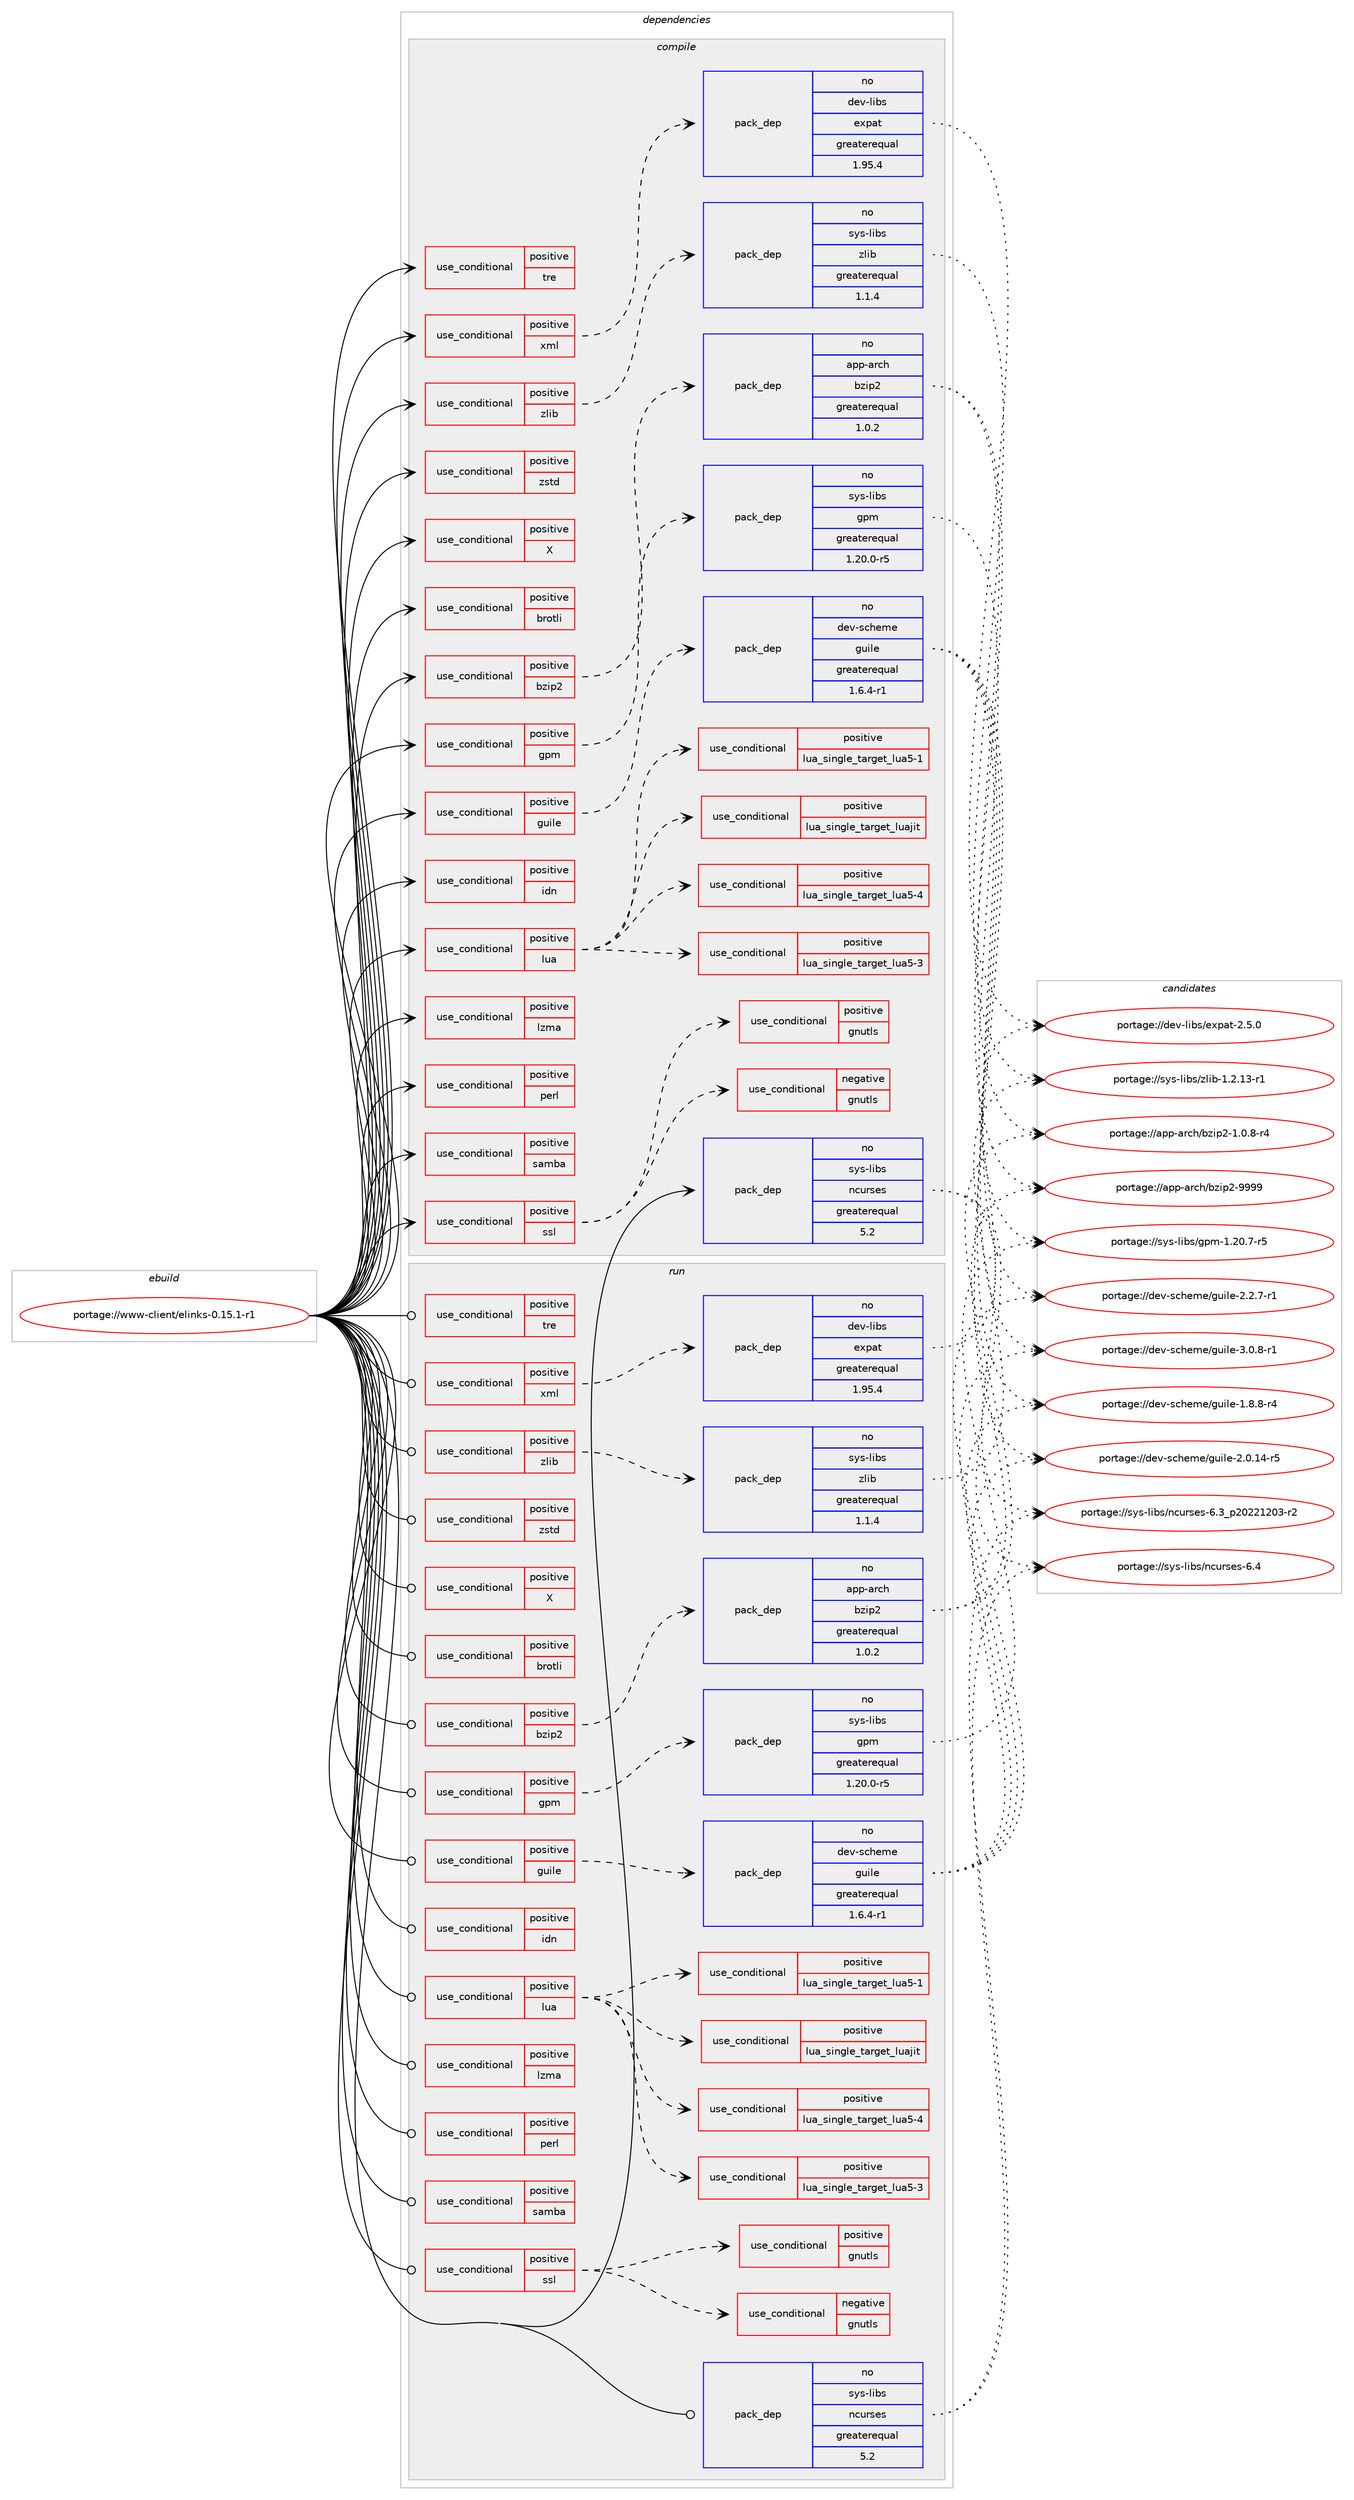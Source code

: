 digraph prolog {

# *************
# Graph options
# *************

newrank=true;
concentrate=true;
compound=true;
graph [rankdir=LR,fontname=Helvetica,fontsize=10,ranksep=1.5];#, ranksep=2.5, nodesep=0.2];
edge  [arrowhead=vee];
node  [fontname=Helvetica,fontsize=10];

# **********
# The ebuild
# **********

subgraph cluster_leftcol {
color=gray;
rank=same;
label=<<i>ebuild</i>>;
id [label="portage://www-client/elinks-0.15.1-r1", color=red, width=4, href="../www-client/elinks-0.15.1-r1.svg"];
}

# ****************
# The dependencies
# ****************

subgraph cluster_midcol {
color=gray;
label=<<i>dependencies</i>>;
subgraph cluster_compile {
fillcolor="#eeeeee";
style=filled;
label=<<i>compile</i>>;
subgraph cond7105 {
dependency11401 [label=<<TABLE BORDER="0" CELLBORDER="1" CELLSPACING="0" CELLPADDING="4"><TR><TD ROWSPAN="3" CELLPADDING="10">use_conditional</TD></TR><TR><TD>positive</TD></TR><TR><TD>X</TD></TR></TABLE>>, shape=none, color=red];
# *** BEGIN UNKNOWN DEPENDENCY TYPE (TODO) ***
# dependency11401 -> package_dependency(portage://www-client/elinks-0.15.1-r1,install,no,x11-libs,libX11,none,[,,],[],[])
# *** END UNKNOWN DEPENDENCY TYPE (TODO) ***

# *** BEGIN UNKNOWN DEPENDENCY TYPE (TODO) ***
# dependency11401 -> package_dependency(portage://www-client/elinks-0.15.1-r1,install,no,x11-libs,libXt,none,[,,],[],[])
# *** END UNKNOWN DEPENDENCY TYPE (TODO) ***

}
id:e -> dependency11401:w [weight=20,style="solid",arrowhead="vee"];
subgraph cond7106 {
dependency11402 [label=<<TABLE BORDER="0" CELLBORDER="1" CELLSPACING="0" CELLPADDING="4"><TR><TD ROWSPAN="3" CELLPADDING="10">use_conditional</TD></TR><TR><TD>positive</TD></TR><TR><TD>brotli</TD></TR></TABLE>>, shape=none, color=red];
# *** BEGIN UNKNOWN DEPENDENCY TYPE (TODO) ***
# dependency11402 -> package_dependency(portage://www-client/elinks-0.15.1-r1,install,no,app-arch,brotli,none,[,,],any_same_slot,[])
# *** END UNKNOWN DEPENDENCY TYPE (TODO) ***

}
id:e -> dependency11402:w [weight=20,style="solid",arrowhead="vee"];
subgraph cond7107 {
dependency11403 [label=<<TABLE BORDER="0" CELLBORDER="1" CELLSPACING="0" CELLPADDING="4"><TR><TD ROWSPAN="3" CELLPADDING="10">use_conditional</TD></TR><TR><TD>positive</TD></TR><TR><TD>bzip2</TD></TR></TABLE>>, shape=none, color=red];
subgraph pack4157 {
dependency11404 [label=<<TABLE BORDER="0" CELLBORDER="1" CELLSPACING="0" CELLPADDING="4" WIDTH="220"><TR><TD ROWSPAN="6" CELLPADDING="30">pack_dep</TD></TR><TR><TD WIDTH="110">no</TD></TR><TR><TD>app-arch</TD></TR><TR><TD>bzip2</TD></TR><TR><TD>greaterequal</TD></TR><TR><TD>1.0.2</TD></TR></TABLE>>, shape=none, color=blue];
}
dependency11403:e -> dependency11404:w [weight=20,style="dashed",arrowhead="vee"];
}
id:e -> dependency11403:w [weight=20,style="solid",arrowhead="vee"];
subgraph cond7108 {
dependency11405 [label=<<TABLE BORDER="0" CELLBORDER="1" CELLSPACING="0" CELLPADDING="4"><TR><TD ROWSPAN="3" CELLPADDING="10">use_conditional</TD></TR><TR><TD>positive</TD></TR><TR><TD>gpm</TD></TR></TABLE>>, shape=none, color=red];
subgraph pack4158 {
dependency11406 [label=<<TABLE BORDER="0" CELLBORDER="1" CELLSPACING="0" CELLPADDING="4" WIDTH="220"><TR><TD ROWSPAN="6" CELLPADDING="30">pack_dep</TD></TR><TR><TD WIDTH="110">no</TD></TR><TR><TD>sys-libs</TD></TR><TR><TD>gpm</TD></TR><TR><TD>greaterequal</TD></TR><TR><TD>1.20.0-r5</TD></TR></TABLE>>, shape=none, color=blue];
}
dependency11405:e -> dependency11406:w [weight=20,style="dashed",arrowhead="vee"];
}
id:e -> dependency11405:w [weight=20,style="solid",arrowhead="vee"];
subgraph cond7109 {
dependency11407 [label=<<TABLE BORDER="0" CELLBORDER="1" CELLSPACING="0" CELLPADDING="4"><TR><TD ROWSPAN="3" CELLPADDING="10">use_conditional</TD></TR><TR><TD>positive</TD></TR><TR><TD>guile</TD></TR></TABLE>>, shape=none, color=red];
subgraph pack4159 {
dependency11408 [label=<<TABLE BORDER="0" CELLBORDER="1" CELLSPACING="0" CELLPADDING="4" WIDTH="220"><TR><TD ROWSPAN="6" CELLPADDING="30">pack_dep</TD></TR><TR><TD WIDTH="110">no</TD></TR><TR><TD>dev-scheme</TD></TR><TR><TD>guile</TD></TR><TR><TD>greaterequal</TD></TR><TR><TD>1.6.4-r1</TD></TR></TABLE>>, shape=none, color=blue];
}
dependency11407:e -> dependency11408:w [weight=20,style="dashed",arrowhead="vee"];
}
id:e -> dependency11407:w [weight=20,style="solid",arrowhead="vee"];
subgraph cond7110 {
dependency11409 [label=<<TABLE BORDER="0" CELLBORDER="1" CELLSPACING="0" CELLPADDING="4"><TR><TD ROWSPAN="3" CELLPADDING="10">use_conditional</TD></TR><TR><TD>positive</TD></TR><TR><TD>idn</TD></TR></TABLE>>, shape=none, color=red];
# *** BEGIN UNKNOWN DEPENDENCY TYPE (TODO) ***
# dependency11409 -> package_dependency(portage://www-client/elinks-0.15.1-r1,install,no,net-dns,libidn,none,[,,],any_same_slot,[])
# *** END UNKNOWN DEPENDENCY TYPE (TODO) ***

}
id:e -> dependency11409:w [weight=20,style="solid",arrowhead="vee"];
subgraph cond7111 {
dependency11410 [label=<<TABLE BORDER="0" CELLBORDER="1" CELLSPACING="0" CELLPADDING="4"><TR><TD ROWSPAN="3" CELLPADDING="10">use_conditional</TD></TR><TR><TD>positive</TD></TR><TR><TD>lua</TD></TR></TABLE>>, shape=none, color=red];
subgraph cond7112 {
dependency11411 [label=<<TABLE BORDER="0" CELLBORDER="1" CELLSPACING="0" CELLPADDING="4"><TR><TD ROWSPAN="3" CELLPADDING="10">use_conditional</TD></TR><TR><TD>positive</TD></TR><TR><TD>lua_single_target_luajit</TD></TR></TABLE>>, shape=none, color=red];
# *** BEGIN UNKNOWN DEPENDENCY TYPE (TODO) ***
# dependency11411 -> package_dependency(portage://www-client/elinks-0.15.1-r1,install,no,dev-lang,luajit,none,[,,],any_same_slot,[])
# *** END UNKNOWN DEPENDENCY TYPE (TODO) ***

}
dependency11410:e -> dependency11411:w [weight=20,style="dashed",arrowhead="vee"];
subgraph cond7113 {
dependency11412 [label=<<TABLE BORDER="0" CELLBORDER="1" CELLSPACING="0" CELLPADDING="4"><TR><TD ROWSPAN="3" CELLPADDING="10">use_conditional</TD></TR><TR><TD>positive</TD></TR><TR><TD>lua_single_target_lua5-1</TD></TR></TABLE>>, shape=none, color=red];
# *** BEGIN UNKNOWN DEPENDENCY TYPE (TODO) ***
# dependency11412 -> package_dependency(portage://www-client/elinks-0.15.1-r1,install,no,dev-lang,lua,none,[,,],[slot(5.1)],[])
# *** END UNKNOWN DEPENDENCY TYPE (TODO) ***

}
dependency11410:e -> dependency11412:w [weight=20,style="dashed",arrowhead="vee"];
subgraph cond7114 {
dependency11413 [label=<<TABLE BORDER="0" CELLBORDER="1" CELLSPACING="0" CELLPADDING="4"><TR><TD ROWSPAN="3" CELLPADDING="10">use_conditional</TD></TR><TR><TD>positive</TD></TR><TR><TD>lua_single_target_lua5-3</TD></TR></TABLE>>, shape=none, color=red];
# *** BEGIN UNKNOWN DEPENDENCY TYPE (TODO) ***
# dependency11413 -> package_dependency(portage://www-client/elinks-0.15.1-r1,install,no,dev-lang,lua,none,[,,],[slot(5.3)],[])
# *** END UNKNOWN DEPENDENCY TYPE (TODO) ***

}
dependency11410:e -> dependency11413:w [weight=20,style="dashed",arrowhead="vee"];
subgraph cond7115 {
dependency11414 [label=<<TABLE BORDER="0" CELLBORDER="1" CELLSPACING="0" CELLPADDING="4"><TR><TD ROWSPAN="3" CELLPADDING="10">use_conditional</TD></TR><TR><TD>positive</TD></TR><TR><TD>lua_single_target_lua5-4</TD></TR></TABLE>>, shape=none, color=red];
# *** BEGIN UNKNOWN DEPENDENCY TYPE (TODO) ***
# dependency11414 -> package_dependency(portage://www-client/elinks-0.15.1-r1,install,no,dev-lang,lua,none,[,,],[slot(5.4)],[])
# *** END UNKNOWN DEPENDENCY TYPE (TODO) ***

}
dependency11410:e -> dependency11414:w [weight=20,style="dashed",arrowhead="vee"];
}
id:e -> dependency11410:w [weight=20,style="solid",arrowhead="vee"];
subgraph cond7116 {
dependency11415 [label=<<TABLE BORDER="0" CELLBORDER="1" CELLSPACING="0" CELLPADDING="4"><TR><TD ROWSPAN="3" CELLPADDING="10">use_conditional</TD></TR><TR><TD>positive</TD></TR><TR><TD>lzma</TD></TR></TABLE>>, shape=none, color=red];
# *** BEGIN UNKNOWN DEPENDENCY TYPE (TODO) ***
# dependency11415 -> package_dependency(portage://www-client/elinks-0.15.1-r1,install,no,app-arch,xz-utils,none,[,,],[],[])
# *** END UNKNOWN DEPENDENCY TYPE (TODO) ***

}
id:e -> dependency11415:w [weight=20,style="solid",arrowhead="vee"];
subgraph cond7117 {
dependency11416 [label=<<TABLE BORDER="0" CELLBORDER="1" CELLSPACING="0" CELLPADDING="4"><TR><TD ROWSPAN="3" CELLPADDING="10">use_conditional</TD></TR><TR><TD>positive</TD></TR><TR><TD>perl</TD></TR></TABLE>>, shape=none, color=red];
# *** BEGIN UNKNOWN DEPENDENCY TYPE (TODO) ***
# dependency11416 -> package_dependency(portage://www-client/elinks-0.15.1-r1,install,no,dev-lang,perl,none,[,,],any_same_slot,[])
# *** END UNKNOWN DEPENDENCY TYPE (TODO) ***

}
id:e -> dependency11416:w [weight=20,style="solid",arrowhead="vee"];
subgraph cond7118 {
dependency11417 [label=<<TABLE BORDER="0" CELLBORDER="1" CELLSPACING="0" CELLPADDING="4"><TR><TD ROWSPAN="3" CELLPADDING="10">use_conditional</TD></TR><TR><TD>positive</TD></TR><TR><TD>samba</TD></TR></TABLE>>, shape=none, color=red];
# *** BEGIN UNKNOWN DEPENDENCY TYPE (TODO) ***
# dependency11417 -> package_dependency(portage://www-client/elinks-0.15.1-r1,install,no,net-fs,samba,none,[,,],[],[])
# *** END UNKNOWN DEPENDENCY TYPE (TODO) ***

}
id:e -> dependency11417:w [weight=20,style="solid",arrowhead="vee"];
subgraph cond7119 {
dependency11418 [label=<<TABLE BORDER="0" CELLBORDER="1" CELLSPACING="0" CELLPADDING="4"><TR><TD ROWSPAN="3" CELLPADDING="10">use_conditional</TD></TR><TR><TD>positive</TD></TR><TR><TD>ssl</TD></TR></TABLE>>, shape=none, color=red];
subgraph cond7120 {
dependency11419 [label=<<TABLE BORDER="0" CELLBORDER="1" CELLSPACING="0" CELLPADDING="4"><TR><TD ROWSPAN="3" CELLPADDING="10">use_conditional</TD></TR><TR><TD>negative</TD></TR><TR><TD>gnutls</TD></TR></TABLE>>, shape=none, color=red];
# *** BEGIN UNKNOWN DEPENDENCY TYPE (TODO) ***
# dependency11419 -> package_dependency(portage://www-client/elinks-0.15.1-r1,install,no,dev-libs,openssl,none,[,,],any_same_slot,[])
# *** END UNKNOWN DEPENDENCY TYPE (TODO) ***

}
dependency11418:e -> dependency11419:w [weight=20,style="dashed",arrowhead="vee"];
subgraph cond7121 {
dependency11420 [label=<<TABLE BORDER="0" CELLBORDER="1" CELLSPACING="0" CELLPADDING="4"><TR><TD ROWSPAN="3" CELLPADDING="10">use_conditional</TD></TR><TR><TD>positive</TD></TR><TR><TD>gnutls</TD></TR></TABLE>>, shape=none, color=red];
# *** BEGIN UNKNOWN DEPENDENCY TYPE (TODO) ***
# dependency11420 -> package_dependency(portage://www-client/elinks-0.15.1-r1,install,no,net-libs,gnutls,none,[,,],any_same_slot,[])
# *** END UNKNOWN DEPENDENCY TYPE (TODO) ***

}
dependency11418:e -> dependency11420:w [weight=20,style="dashed",arrowhead="vee"];
}
id:e -> dependency11418:w [weight=20,style="solid",arrowhead="vee"];
subgraph cond7122 {
dependency11421 [label=<<TABLE BORDER="0" CELLBORDER="1" CELLSPACING="0" CELLPADDING="4"><TR><TD ROWSPAN="3" CELLPADDING="10">use_conditional</TD></TR><TR><TD>positive</TD></TR><TR><TD>tre</TD></TR></TABLE>>, shape=none, color=red];
# *** BEGIN UNKNOWN DEPENDENCY TYPE (TODO) ***
# dependency11421 -> package_dependency(portage://www-client/elinks-0.15.1-r1,install,no,dev-libs,tre,none,[,,],[],[])
# *** END UNKNOWN DEPENDENCY TYPE (TODO) ***

}
id:e -> dependency11421:w [weight=20,style="solid",arrowhead="vee"];
subgraph cond7123 {
dependency11422 [label=<<TABLE BORDER="0" CELLBORDER="1" CELLSPACING="0" CELLPADDING="4"><TR><TD ROWSPAN="3" CELLPADDING="10">use_conditional</TD></TR><TR><TD>positive</TD></TR><TR><TD>xml</TD></TR></TABLE>>, shape=none, color=red];
subgraph pack4160 {
dependency11423 [label=<<TABLE BORDER="0" CELLBORDER="1" CELLSPACING="0" CELLPADDING="4" WIDTH="220"><TR><TD ROWSPAN="6" CELLPADDING="30">pack_dep</TD></TR><TR><TD WIDTH="110">no</TD></TR><TR><TD>dev-libs</TD></TR><TR><TD>expat</TD></TR><TR><TD>greaterequal</TD></TR><TR><TD>1.95.4</TD></TR></TABLE>>, shape=none, color=blue];
}
dependency11422:e -> dependency11423:w [weight=20,style="dashed",arrowhead="vee"];
}
id:e -> dependency11422:w [weight=20,style="solid",arrowhead="vee"];
subgraph cond7124 {
dependency11424 [label=<<TABLE BORDER="0" CELLBORDER="1" CELLSPACING="0" CELLPADDING="4"><TR><TD ROWSPAN="3" CELLPADDING="10">use_conditional</TD></TR><TR><TD>positive</TD></TR><TR><TD>zlib</TD></TR></TABLE>>, shape=none, color=red];
subgraph pack4161 {
dependency11425 [label=<<TABLE BORDER="0" CELLBORDER="1" CELLSPACING="0" CELLPADDING="4" WIDTH="220"><TR><TD ROWSPAN="6" CELLPADDING="30">pack_dep</TD></TR><TR><TD WIDTH="110">no</TD></TR><TR><TD>sys-libs</TD></TR><TR><TD>zlib</TD></TR><TR><TD>greaterequal</TD></TR><TR><TD>1.1.4</TD></TR></TABLE>>, shape=none, color=blue];
}
dependency11424:e -> dependency11425:w [weight=20,style="dashed",arrowhead="vee"];
}
id:e -> dependency11424:w [weight=20,style="solid",arrowhead="vee"];
subgraph cond7125 {
dependency11426 [label=<<TABLE BORDER="0" CELLBORDER="1" CELLSPACING="0" CELLPADDING="4"><TR><TD ROWSPAN="3" CELLPADDING="10">use_conditional</TD></TR><TR><TD>positive</TD></TR><TR><TD>zstd</TD></TR></TABLE>>, shape=none, color=red];
# *** BEGIN UNKNOWN DEPENDENCY TYPE (TODO) ***
# dependency11426 -> package_dependency(portage://www-client/elinks-0.15.1-r1,install,no,app-arch,zstd,none,[,,],any_same_slot,[])
# *** END UNKNOWN DEPENDENCY TYPE (TODO) ***

}
id:e -> dependency11426:w [weight=20,style="solid",arrowhead="vee"];
subgraph pack4162 {
dependency11427 [label=<<TABLE BORDER="0" CELLBORDER="1" CELLSPACING="0" CELLPADDING="4" WIDTH="220"><TR><TD ROWSPAN="6" CELLPADDING="30">pack_dep</TD></TR><TR><TD WIDTH="110">no</TD></TR><TR><TD>sys-libs</TD></TR><TR><TD>ncurses</TD></TR><TR><TD>greaterequal</TD></TR><TR><TD>5.2</TD></TR></TABLE>>, shape=none, color=blue];
}
id:e -> dependency11427:w [weight=20,style="solid",arrowhead="vee"];
}
subgraph cluster_compileandrun {
fillcolor="#eeeeee";
style=filled;
label=<<i>compile and run</i>>;
}
subgraph cluster_run {
fillcolor="#eeeeee";
style=filled;
label=<<i>run</i>>;
subgraph cond7126 {
dependency11428 [label=<<TABLE BORDER="0" CELLBORDER="1" CELLSPACING="0" CELLPADDING="4"><TR><TD ROWSPAN="3" CELLPADDING="10">use_conditional</TD></TR><TR><TD>positive</TD></TR><TR><TD>X</TD></TR></TABLE>>, shape=none, color=red];
# *** BEGIN UNKNOWN DEPENDENCY TYPE (TODO) ***
# dependency11428 -> package_dependency(portage://www-client/elinks-0.15.1-r1,run,no,x11-libs,libX11,none,[,,],[],[])
# *** END UNKNOWN DEPENDENCY TYPE (TODO) ***

# *** BEGIN UNKNOWN DEPENDENCY TYPE (TODO) ***
# dependency11428 -> package_dependency(portage://www-client/elinks-0.15.1-r1,run,no,x11-libs,libXt,none,[,,],[],[])
# *** END UNKNOWN DEPENDENCY TYPE (TODO) ***

}
id:e -> dependency11428:w [weight=20,style="solid",arrowhead="odot"];
subgraph cond7127 {
dependency11429 [label=<<TABLE BORDER="0" CELLBORDER="1" CELLSPACING="0" CELLPADDING="4"><TR><TD ROWSPAN="3" CELLPADDING="10">use_conditional</TD></TR><TR><TD>positive</TD></TR><TR><TD>brotli</TD></TR></TABLE>>, shape=none, color=red];
# *** BEGIN UNKNOWN DEPENDENCY TYPE (TODO) ***
# dependency11429 -> package_dependency(portage://www-client/elinks-0.15.1-r1,run,no,app-arch,brotli,none,[,,],any_same_slot,[])
# *** END UNKNOWN DEPENDENCY TYPE (TODO) ***

}
id:e -> dependency11429:w [weight=20,style="solid",arrowhead="odot"];
subgraph cond7128 {
dependency11430 [label=<<TABLE BORDER="0" CELLBORDER="1" CELLSPACING="0" CELLPADDING="4"><TR><TD ROWSPAN="3" CELLPADDING="10">use_conditional</TD></TR><TR><TD>positive</TD></TR><TR><TD>bzip2</TD></TR></TABLE>>, shape=none, color=red];
subgraph pack4163 {
dependency11431 [label=<<TABLE BORDER="0" CELLBORDER="1" CELLSPACING="0" CELLPADDING="4" WIDTH="220"><TR><TD ROWSPAN="6" CELLPADDING="30">pack_dep</TD></TR><TR><TD WIDTH="110">no</TD></TR><TR><TD>app-arch</TD></TR><TR><TD>bzip2</TD></TR><TR><TD>greaterequal</TD></TR><TR><TD>1.0.2</TD></TR></TABLE>>, shape=none, color=blue];
}
dependency11430:e -> dependency11431:w [weight=20,style="dashed",arrowhead="vee"];
}
id:e -> dependency11430:w [weight=20,style="solid",arrowhead="odot"];
subgraph cond7129 {
dependency11432 [label=<<TABLE BORDER="0" CELLBORDER="1" CELLSPACING="0" CELLPADDING="4"><TR><TD ROWSPAN="3" CELLPADDING="10">use_conditional</TD></TR><TR><TD>positive</TD></TR><TR><TD>gpm</TD></TR></TABLE>>, shape=none, color=red];
subgraph pack4164 {
dependency11433 [label=<<TABLE BORDER="0" CELLBORDER="1" CELLSPACING="0" CELLPADDING="4" WIDTH="220"><TR><TD ROWSPAN="6" CELLPADDING="30">pack_dep</TD></TR><TR><TD WIDTH="110">no</TD></TR><TR><TD>sys-libs</TD></TR><TR><TD>gpm</TD></TR><TR><TD>greaterequal</TD></TR><TR><TD>1.20.0-r5</TD></TR></TABLE>>, shape=none, color=blue];
}
dependency11432:e -> dependency11433:w [weight=20,style="dashed",arrowhead="vee"];
}
id:e -> dependency11432:w [weight=20,style="solid",arrowhead="odot"];
subgraph cond7130 {
dependency11434 [label=<<TABLE BORDER="0" CELLBORDER="1" CELLSPACING="0" CELLPADDING="4"><TR><TD ROWSPAN="3" CELLPADDING="10">use_conditional</TD></TR><TR><TD>positive</TD></TR><TR><TD>guile</TD></TR></TABLE>>, shape=none, color=red];
subgraph pack4165 {
dependency11435 [label=<<TABLE BORDER="0" CELLBORDER="1" CELLSPACING="0" CELLPADDING="4" WIDTH="220"><TR><TD ROWSPAN="6" CELLPADDING="30">pack_dep</TD></TR><TR><TD WIDTH="110">no</TD></TR><TR><TD>dev-scheme</TD></TR><TR><TD>guile</TD></TR><TR><TD>greaterequal</TD></TR><TR><TD>1.6.4-r1</TD></TR></TABLE>>, shape=none, color=blue];
}
dependency11434:e -> dependency11435:w [weight=20,style="dashed",arrowhead="vee"];
}
id:e -> dependency11434:w [weight=20,style="solid",arrowhead="odot"];
subgraph cond7131 {
dependency11436 [label=<<TABLE BORDER="0" CELLBORDER="1" CELLSPACING="0" CELLPADDING="4"><TR><TD ROWSPAN="3" CELLPADDING="10">use_conditional</TD></TR><TR><TD>positive</TD></TR><TR><TD>idn</TD></TR></TABLE>>, shape=none, color=red];
# *** BEGIN UNKNOWN DEPENDENCY TYPE (TODO) ***
# dependency11436 -> package_dependency(portage://www-client/elinks-0.15.1-r1,run,no,net-dns,libidn,none,[,,],any_same_slot,[])
# *** END UNKNOWN DEPENDENCY TYPE (TODO) ***

}
id:e -> dependency11436:w [weight=20,style="solid",arrowhead="odot"];
subgraph cond7132 {
dependency11437 [label=<<TABLE BORDER="0" CELLBORDER="1" CELLSPACING="0" CELLPADDING="4"><TR><TD ROWSPAN="3" CELLPADDING="10">use_conditional</TD></TR><TR><TD>positive</TD></TR><TR><TD>lua</TD></TR></TABLE>>, shape=none, color=red];
subgraph cond7133 {
dependency11438 [label=<<TABLE BORDER="0" CELLBORDER="1" CELLSPACING="0" CELLPADDING="4"><TR><TD ROWSPAN="3" CELLPADDING="10">use_conditional</TD></TR><TR><TD>positive</TD></TR><TR><TD>lua_single_target_luajit</TD></TR></TABLE>>, shape=none, color=red];
# *** BEGIN UNKNOWN DEPENDENCY TYPE (TODO) ***
# dependency11438 -> package_dependency(portage://www-client/elinks-0.15.1-r1,run,no,dev-lang,luajit,none,[,,],any_same_slot,[])
# *** END UNKNOWN DEPENDENCY TYPE (TODO) ***

}
dependency11437:e -> dependency11438:w [weight=20,style="dashed",arrowhead="vee"];
subgraph cond7134 {
dependency11439 [label=<<TABLE BORDER="0" CELLBORDER="1" CELLSPACING="0" CELLPADDING="4"><TR><TD ROWSPAN="3" CELLPADDING="10">use_conditional</TD></TR><TR><TD>positive</TD></TR><TR><TD>lua_single_target_lua5-1</TD></TR></TABLE>>, shape=none, color=red];
# *** BEGIN UNKNOWN DEPENDENCY TYPE (TODO) ***
# dependency11439 -> package_dependency(portage://www-client/elinks-0.15.1-r1,run,no,dev-lang,lua,none,[,,],[slot(5.1)],[])
# *** END UNKNOWN DEPENDENCY TYPE (TODO) ***

}
dependency11437:e -> dependency11439:w [weight=20,style="dashed",arrowhead="vee"];
subgraph cond7135 {
dependency11440 [label=<<TABLE BORDER="0" CELLBORDER="1" CELLSPACING="0" CELLPADDING="4"><TR><TD ROWSPAN="3" CELLPADDING="10">use_conditional</TD></TR><TR><TD>positive</TD></TR><TR><TD>lua_single_target_lua5-3</TD></TR></TABLE>>, shape=none, color=red];
# *** BEGIN UNKNOWN DEPENDENCY TYPE (TODO) ***
# dependency11440 -> package_dependency(portage://www-client/elinks-0.15.1-r1,run,no,dev-lang,lua,none,[,,],[slot(5.3)],[])
# *** END UNKNOWN DEPENDENCY TYPE (TODO) ***

}
dependency11437:e -> dependency11440:w [weight=20,style="dashed",arrowhead="vee"];
subgraph cond7136 {
dependency11441 [label=<<TABLE BORDER="0" CELLBORDER="1" CELLSPACING="0" CELLPADDING="4"><TR><TD ROWSPAN="3" CELLPADDING="10">use_conditional</TD></TR><TR><TD>positive</TD></TR><TR><TD>lua_single_target_lua5-4</TD></TR></TABLE>>, shape=none, color=red];
# *** BEGIN UNKNOWN DEPENDENCY TYPE (TODO) ***
# dependency11441 -> package_dependency(portage://www-client/elinks-0.15.1-r1,run,no,dev-lang,lua,none,[,,],[slot(5.4)],[])
# *** END UNKNOWN DEPENDENCY TYPE (TODO) ***

}
dependency11437:e -> dependency11441:w [weight=20,style="dashed",arrowhead="vee"];
}
id:e -> dependency11437:w [weight=20,style="solid",arrowhead="odot"];
subgraph cond7137 {
dependency11442 [label=<<TABLE BORDER="0" CELLBORDER="1" CELLSPACING="0" CELLPADDING="4"><TR><TD ROWSPAN="3" CELLPADDING="10">use_conditional</TD></TR><TR><TD>positive</TD></TR><TR><TD>lzma</TD></TR></TABLE>>, shape=none, color=red];
# *** BEGIN UNKNOWN DEPENDENCY TYPE (TODO) ***
# dependency11442 -> package_dependency(portage://www-client/elinks-0.15.1-r1,run,no,app-arch,xz-utils,none,[,,],[],[])
# *** END UNKNOWN DEPENDENCY TYPE (TODO) ***

}
id:e -> dependency11442:w [weight=20,style="solid",arrowhead="odot"];
subgraph cond7138 {
dependency11443 [label=<<TABLE BORDER="0" CELLBORDER="1" CELLSPACING="0" CELLPADDING="4"><TR><TD ROWSPAN="3" CELLPADDING="10">use_conditional</TD></TR><TR><TD>positive</TD></TR><TR><TD>perl</TD></TR></TABLE>>, shape=none, color=red];
# *** BEGIN UNKNOWN DEPENDENCY TYPE (TODO) ***
# dependency11443 -> package_dependency(portage://www-client/elinks-0.15.1-r1,run,no,dev-lang,perl,none,[,,],any_same_slot,[])
# *** END UNKNOWN DEPENDENCY TYPE (TODO) ***

}
id:e -> dependency11443:w [weight=20,style="solid",arrowhead="odot"];
subgraph cond7139 {
dependency11444 [label=<<TABLE BORDER="0" CELLBORDER="1" CELLSPACING="0" CELLPADDING="4"><TR><TD ROWSPAN="3" CELLPADDING="10">use_conditional</TD></TR><TR><TD>positive</TD></TR><TR><TD>samba</TD></TR></TABLE>>, shape=none, color=red];
# *** BEGIN UNKNOWN DEPENDENCY TYPE (TODO) ***
# dependency11444 -> package_dependency(portage://www-client/elinks-0.15.1-r1,run,no,net-fs,samba,none,[,,],[],[])
# *** END UNKNOWN DEPENDENCY TYPE (TODO) ***

}
id:e -> dependency11444:w [weight=20,style="solid",arrowhead="odot"];
subgraph cond7140 {
dependency11445 [label=<<TABLE BORDER="0" CELLBORDER="1" CELLSPACING="0" CELLPADDING="4"><TR><TD ROWSPAN="3" CELLPADDING="10">use_conditional</TD></TR><TR><TD>positive</TD></TR><TR><TD>ssl</TD></TR></TABLE>>, shape=none, color=red];
subgraph cond7141 {
dependency11446 [label=<<TABLE BORDER="0" CELLBORDER="1" CELLSPACING="0" CELLPADDING="4"><TR><TD ROWSPAN="3" CELLPADDING="10">use_conditional</TD></TR><TR><TD>negative</TD></TR><TR><TD>gnutls</TD></TR></TABLE>>, shape=none, color=red];
# *** BEGIN UNKNOWN DEPENDENCY TYPE (TODO) ***
# dependency11446 -> package_dependency(portage://www-client/elinks-0.15.1-r1,run,no,dev-libs,openssl,none,[,,],any_same_slot,[])
# *** END UNKNOWN DEPENDENCY TYPE (TODO) ***

}
dependency11445:e -> dependency11446:w [weight=20,style="dashed",arrowhead="vee"];
subgraph cond7142 {
dependency11447 [label=<<TABLE BORDER="0" CELLBORDER="1" CELLSPACING="0" CELLPADDING="4"><TR><TD ROWSPAN="3" CELLPADDING="10">use_conditional</TD></TR><TR><TD>positive</TD></TR><TR><TD>gnutls</TD></TR></TABLE>>, shape=none, color=red];
# *** BEGIN UNKNOWN DEPENDENCY TYPE (TODO) ***
# dependency11447 -> package_dependency(portage://www-client/elinks-0.15.1-r1,run,no,net-libs,gnutls,none,[,,],any_same_slot,[])
# *** END UNKNOWN DEPENDENCY TYPE (TODO) ***

}
dependency11445:e -> dependency11447:w [weight=20,style="dashed",arrowhead="vee"];
}
id:e -> dependency11445:w [weight=20,style="solid",arrowhead="odot"];
subgraph cond7143 {
dependency11448 [label=<<TABLE BORDER="0" CELLBORDER="1" CELLSPACING="0" CELLPADDING="4"><TR><TD ROWSPAN="3" CELLPADDING="10">use_conditional</TD></TR><TR><TD>positive</TD></TR><TR><TD>tre</TD></TR></TABLE>>, shape=none, color=red];
# *** BEGIN UNKNOWN DEPENDENCY TYPE (TODO) ***
# dependency11448 -> package_dependency(portage://www-client/elinks-0.15.1-r1,run,no,dev-libs,tre,none,[,,],[],[])
# *** END UNKNOWN DEPENDENCY TYPE (TODO) ***

}
id:e -> dependency11448:w [weight=20,style="solid",arrowhead="odot"];
subgraph cond7144 {
dependency11449 [label=<<TABLE BORDER="0" CELLBORDER="1" CELLSPACING="0" CELLPADDING="4"><TR><TD ROWSPAN="3" CELLPADDING="10">use_conditional</TD></TR><TR><TD>positive</TD></TR><TR><TD>xml</TD></TR></TABLE>>, shape=none, color=red];
subgraph pack4166 {
dependency11450 [label=<<TABLE BORDER="0" CELLBORDER="1" CELLSPACING="0" CELLPADDING="4" WIDTH="220"><TR><TD ROWSPAN="6" CELLPADDING="30">pack_dep</TD></TR><TR><TD WIDTH="110">no</TD></TR><TR><TD>dev-libs</TD></TR><TR><TD>expat</TD></TR><TR><TD>greaterequal</TD></TR><TR><TD>1.95.4</TD></TR></TABLE>>, shape=none, color=blue];
}
dependency11449:e -> dependency11450:w [weight=20,style="dashed",arrowhead="vee"];
}
id:e -> dependency11449:w [weight=20,style="solid",arrowhead="odot"];
subgraph cond7145 {
dependency11451 [label=<<TABLE BORDER="0" CELLBORDER="1" CELLSPACING="0" CELLPADDING="4"><TR><TD ROWSPAN="3" CELLPADDING="10">use_conditional</TD></TR><TR><TD>positive</TD></TR><TR><TD>zlib</TD></TR></TABLE>>, shape=none, color=red];
subgraph pack4167 {
dependency11452 [label=<<TABLE BORDER="0" CELLBORDER="1" CELLSPACING="0" CELLPADDING="4" WIDTH="220"><TR><TD ROWSPAN="6" CELLPADDING="30">pack_dep</TD></TR><TR><TD WIDTH="110">no</TD></TR><TR><TD>sys-libs</TD></TR><TR><TD>zlib</TD></TR><TR><TD>greaterequal</TD></TR><TR><TD>1.1.4</TD></TR></TABLE>>, shape=none, color=blue];
}
dependency11451:e -> dependency11452:w [weight=20,style="dashed",arrowhead="vee"];
}
id:e -> dependency11451:w [weight=20,style="solid",arrowhead="odot"];
subgraph cond7146 {
dependency11453 [label=<<TABLE BORDER="0" CELLBORDER="1" CELLSPACING="0" CELLPADDING="4"><TR><TD ROWSPAN="3" CELLPADDING="10">use_conditional</TD></TR><TR><TD>positive</TD></TR><TR><TD>zstd</TD></TR></TABLE>>, shape=none, color=red];
# *** BEGIN UNKNOWN DEPENDENCY TYPE (TODO) ***
# dependency11453 -> package_dependency(portage://www-client/elinks-0.15.1-r1,run,no,app-arch,zstd,none,[,,],any_same_slot,[])
# *** END UNKNOWN DEPENDENCY TYPE (TODO) ***

}
id:e -> dependency11453:w [weight=20,style="solid",arrowhead="odot"];
subgraph pack4168 {
dependency11454 [label=<<TABLE BORDER="0" CELLBORDER="1" CELLSPACING="0" CELLPADDING="4" WIDTH="220"><TR><TD ROWSPAN="6" CELLPADDING="30">pack_dep</TD></TR><TR><TD WIDTH="110">no</TD></TR><TR><TD>sys-libs</TD></TR><TR><TD>ncurses</TD></TR><TR><TD>greaterequal</TD></TR><TR><TD>5.2</TD></TR></TABLE>>, shape=none, color=blue];
}
id:e -> dependency11454:w [weight=20,style="solid",arrowhead="odot"];
}
}

# **************
# The candidates
# **************

subgraph cluster_choices {
rank=same;
color=gray;
label=<<i>candidates</i>>;

subgraph choice4157 {
color=black;
nodesep=1;
choice971121124597114991044798122105112504549464846564511452 [label="portage://app-arch/bzip2-1.0.8-r4", color=red, width=4,href="../app-arch/bzip2-1.0.8-r4.svg"];
choice971121124597114991044798122105112504557575757 [label="portage://app-arch/bzip2-9999", color=red, width=4,href="../app-arch/bzip2-9999.svg"];
dependency11404:e -> choice971121124597114991044798122105112504549464846564511452:w [style=dotted,weight="100"];
dependency11404:e -> choice971121124597114991044798122105112504557575757:w [style=dotted,weight="100"];
}
subgraph choice4158 {
color=black;
nodesep=1;
choice115121115451081059811547103112109454946504846554511453 [label="portage://sys-libs/gpm-1.20.7-r5", color=red, width=4,href="../sys-libs/gpm-1.20.7-r5.svg"];
dependency11406:e -> choice115121115451081059811547103112109454946504846554511453:w [style=dotted,weight="100"];
}
subgraph choice4159 {
color=black;
nodesep=1;
choice1001011184511599104101109101471031171051081014549465646564511452 [label="portage://dev-scheme/guile-1.8.8-r4", color=red, width=4,href="../dev-scheme/guile-1.8.8-r4.svg"];
choice100101118451159910410110910147103117105108101455046484649524511453 [label="portage://dev-scheme/guile-2.0.14-r5", color=red, width=4,href="../dev-scheme/guile-2.0.14-r5.svg"];
choice1001011184511599104101109101471031171051081014550465046554511449 [label="portage://dev-scheme/guile-2.2.7-r1", color=red, width=4,href="../dev-scheme/guile-2.2.7-r1.svg"];
choice1001011184511599104101109101471031171051081014551464846564511449 [label="portage://dev-scheme/guile-3.0.8-r1", color=red, width=4,href="../dev-scheme/guile-3.0.8-r1.svg"];
dependency11408:e -> choice1001011184511599104101109101471031171051081014549465646564511452:w [style=dotted,weight="100"];
dependency11408:e -> choice100101118451159910410110910147103117105108101455046484649524511453:w [style=dotted,weight="100"];
dependency11408:e -> choice1001011184511599104101109101471031171051081014550465046554511449:w [style=dotted,weight="100"];
dependency11408:e -> choice1001011184511599104101109101471031171051081014551464846564511449:w [style=dotted,weight="100"];
}
subgraph choice4160 {
color=black;
nodesep=1;
choice10010111845108105981154710112011297116455046534648 [label="portage://dev-libs/expat-2.5.0", color=red, width=4,href="../dev-libs/expat-2.5.0.svg"];
dependency11423:e -> choice10010111845108105981154710112011297116455046534648:w [style=dotted,weight="100"];
}
subgraph choice4161 {
color=black;
nodesep=1;
choice11512111545108105981154712210810598454946504649514511449 [label="portage://sys-libs/zlib-1.2.13-r1", color=red, width=4,href="../sys-libs/zlib-1.2.13-r1.svg"];
dependency11425:e -> choice11512111545108105981154712210810598454946504649514511449:w [style=dotted,weight="100"];
}
subgraph choice4162 {
color=black;
nodesep=1;
choice11512111545108105981154711099117114115101115455446519511250485050495048514511450 [label="portage://sys-libs/ncurses-6.3_p20221203-r2", color=red, width=4,href="../sys-libs/ncurses-6.3_p20221203-r2.svg"];
choice1151211154510810598115471109911711411510111545544652 [label="portage://sys-libs/ncurses-6.4", color=red, width=4,href="../sys-libs/ncurses-6.4.svg"];
dependency11427:e -> choice11512111545108105981154711099117114115101115455446519511250485050495048514511450:w [style=dotted,weight="100"];
dependency11427:e -> choice1151211154510810598115471109911711411510111545544652:w [style=dotted,weight="100"];
}
subgraph choice4163 {
color=black;
nodesep=1;
choice971121124597114991044798122105112504549464846564511452 [label="portage://app-arch/bzip2-1.0.8-r4", color=red, width=4,href="../app-arch/bzip2-1.0.8-r4.svg"];
choice971121124597114991044798122105112504557575757 [label="portage://app-arch/bzip2-9999", color=red, width=4,href="../app-arch/bzip2-9999.svg"];
dependency11431:e -> choice971121124597114991044798122105112504549464846564511452:w [style=dotted,weight="100"];
dependency11431:e -> choice971121124597114991044798122105112504557575757:w [style=dotted,weight="100"];
}
subgraph choice4164 {
color=black;
nodesep=1;
choice115121115451081059811547103112109454946504846554511453 [label="portage://sys-libs/gpm-1.20.7-r5", color=red, width=4,href="../sys-libs/gpm-1.20.7-r5.svg"];
dependency11433:e -> choice115121115451081059811547103112109454946504846554511453:w [style=dotted,weight="100"];
}
subgraph choice4165 {
color=black;
nodesep=1;
choice1001011184511599104101109101471031171051081014549465646564511452 [label="portage://dev-scheme/guile-1.8.8-r4", color=red, width=4,href="../dev-scheme/guile-1.8.8-r4.svg"];
choice100101118451159910410110910147103117105108101455046484649524511453 [label="portage://dev-scheme/guile-2.0.14-r5", color=red, width=4,href="../dev-scheme/guile-2.0.14-r5.svg"];
choice1001011184511599104101109101471031171051081014550465046554511449 [label="portage://dev-scheme/guile-2.2.7-r1", color=red, width=4,href="../dev-scheme/guile-2.2.7-r1.svg"];
choice1001011184511599104101109101471031171051081014551464846564511449 [label="portage://dev-scheme/guile-3.0.8-r1", color=red, width=4,href="../dev-scheme/guile-3.0.8-r1.svg"];
dependency11435:e -> choice1001011184511599104101109101471031171051081014549465646564511452:w [style=dotted,weight="100"];
dependency11435:e -> choice100101118451159910410110910147103117105108101455046484649524511453:w [style=dotted,weight="100"];
dependency11435:e -> choice1001011184511599104101109101471031171051081014550465046554511449:w [style=dotted,weight="100"];
dependency11435:e -> choice1001011184511599104101109101471031171051081014551464846564511449:w [style=dotted,weight="100"];
}
subgraph choice4166 {
color=black;
nodesep=1;
choice10010111845108105981154710112011297116455046534648 [label="portage://dev-libs/expat-2.5.0", color=red, width=4,href="../dev-libs/expat-2.5.0.svg"];
dependency11450:e -> choice10010111845108105981154710112011297116455046534648:w [style=dotted,weight="100"];
}
subgraph choice4167 {
color=black;
nodesep=1;
choice11512111545108105981154712210810598454946504649514511449 [label="portage://sys-libs/zlib-1.2.13-r1", color=red, width=4,href="../sys-libs/zlib-1.2.13-r1.svg"];
dependency11452:e -> choice11512111545108105981154712210810598454946504649514511449:w [style=dotted,weight="100"];
}
subgraph choice4168 {
color=black;
nodesep=1;
choice11512111545108105981154711099117114115101115455446519511250485050495048514511450 [label="portage://sys-libs/ncurses-6.3_p20221203-r2", color=red, width=4,href="../sys-libs/ncurses-6.3_p20221203-r2.svg"];
choice1151211154510810598115471109911711411510111545544652 [label="portage://sys-libs/ncurses-6.4", color=red, width=4,href="../sys-libs/ncurses-6.4.svg"];
dependency11454:e -> choice11512111545108105981154711099117114115101115455446519511250485050495048514511450:w [style=dotted,weight="100"];
dependency11454:e -> choice1151211154510810598115471109911711411510111545544652:w [style=dotted,weight="100"];
}
}

}

